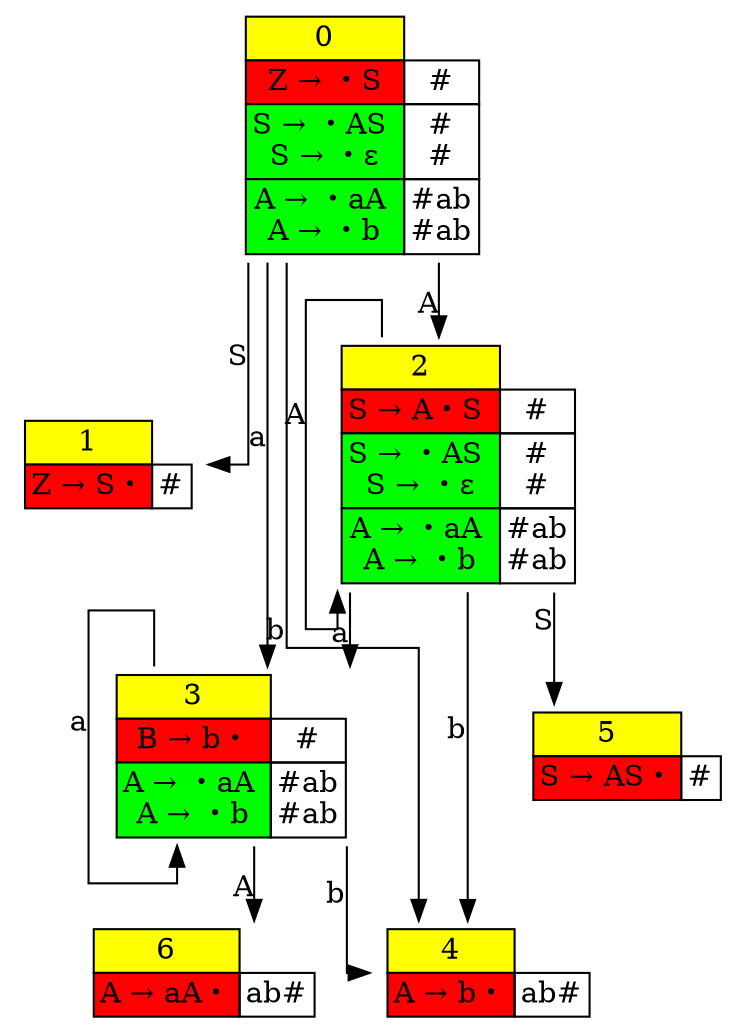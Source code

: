digraph G {
    splines=ortho;
    node [shape=plaintext]

    state0 [label=<
            <TABLE BORDER="0" CELLBORDER="1" CELLSPACING="0">
            <TR><TD bgcolor="yellow">0</TD></TR>
            <TR><TD bgcolor="red">Z &rarr; ・S</TD><TD>#</TD></TR>
            <TR><TD bgcolor="green">S &rarr; ・AS <br/> S &rarr; ・&epsilon; </TD><TD>#<br/>#</TD></TR>
            <TR><TD bgcolor="green">A &rarr; ・aA <br/> A &rarr; ・b </TD><TD>#ab<br/>#ab</TD></TR>
            </TABLE>>, pos="0,5!"];

    state1 [label=<
            <TABLE BORDER="0" CELLBORDER="1" CELLSPACING="0">
            <TR><TD PORT="title" bgcolor="yellow">1</TD></TR>
            <TR><TD PORT="text1" bgcolor="red">Z &rarr; S・</TD><TD>#</TD></TR>
            </TABLE>>, pos="2,5.5!"];

    state2 [label=<
            <TABLE BORDER="0" CELLBORDER="1" CELLSPACING="0">
            <TR><TD bgcolor="yellow">2</TD></TR>
            <TR><TD bgcolor="red">S &rarr; A・S </TD><TD>#</TD></TR>
            <TR><TD bgcolor="green">S &rarr; ・AS <br/> S &rarr; ・&epsilon; </TD><TD>#<br/>#</TD></TR>
            <TR><TD bgcolor="green">A &rarr; ・aA <br/> A &rarr; ・b </TD><TD>#ab<br/>#ab</TD></TR>
            </TABLE>>, pos="2,4!"];

    state3 [label=<
            <TABLE BORDER="0" CELLBORDER="1" CELLSPACING="0">
            <TR><TD PORT="title" bgcolor="yellow">3</TD></TR>
            <TR><TD PORT="text1" bgcolor="red">B &rarr; b・</TD><TD>#</TD></TR>
            <TR><TD bgcolor="green">A &rarr; ・aA <br/> A &rarr; ・b </TD><TD>#ab<br/>#ab</TD></TR>
            </TABLE>>, pos="2,1.5!"];

    state4 [label=<
            <TABLE BORDER="0" CELLBORDER="1" CELLSPACING="0">
            <TR><TD PORT="title" bgcolor="yellow">4</TD></TR>
            <TR><TD PORT="text1" bgcolor="red">A &rarr; b・</TD><TD>ab#</TD></TR>
            </TABLE>>, pos="4,0!"];

    state5 [label=<
            <TABLE BORDER="0" CELLBORDER="1" CELLSPACING="0">
            <TR><TD PORT="title" bgcolor="yellow">5</TD></TR>
            <TR><TD PORT="text1" bgcolor="red">S &rarr; AS・</TD><TD>#</TD></TR>
            </TABLE>>, pos="4.5,4!"];

    state6 [label=<
            <TABLE BORDER="0" CELLBORDER="1" CELLSPACING="0">
            <TR><TD PORT="title" bgcolor="yellow">6</TD></TR>
            <TR><TD PORT="text1" bgcolor="red">A &rarr; aA・</TD><TD>ab#</TD></TR>
            </TABLE>>, pos="4,2!"];

    state0 -> state1 [xlabel="S"]
    state0 -> state2 [xlabel="A"]
    state0 -> state3 [xlabel="a"]
    state0 -> state4 [xlabel="b"]

    state2 -> state2 [xlabel="A"]
    state2 -> state3 [xlabel="a"]
    state2 -> state4 [xlabel="b"]
    state2 -> state5 [xlabel="S"]

    state3 -> state3 [xlabel="a"]
    state3 -> state4 [xlabel="b"]
    state3 -> state6 [xlabel="A"]
}
